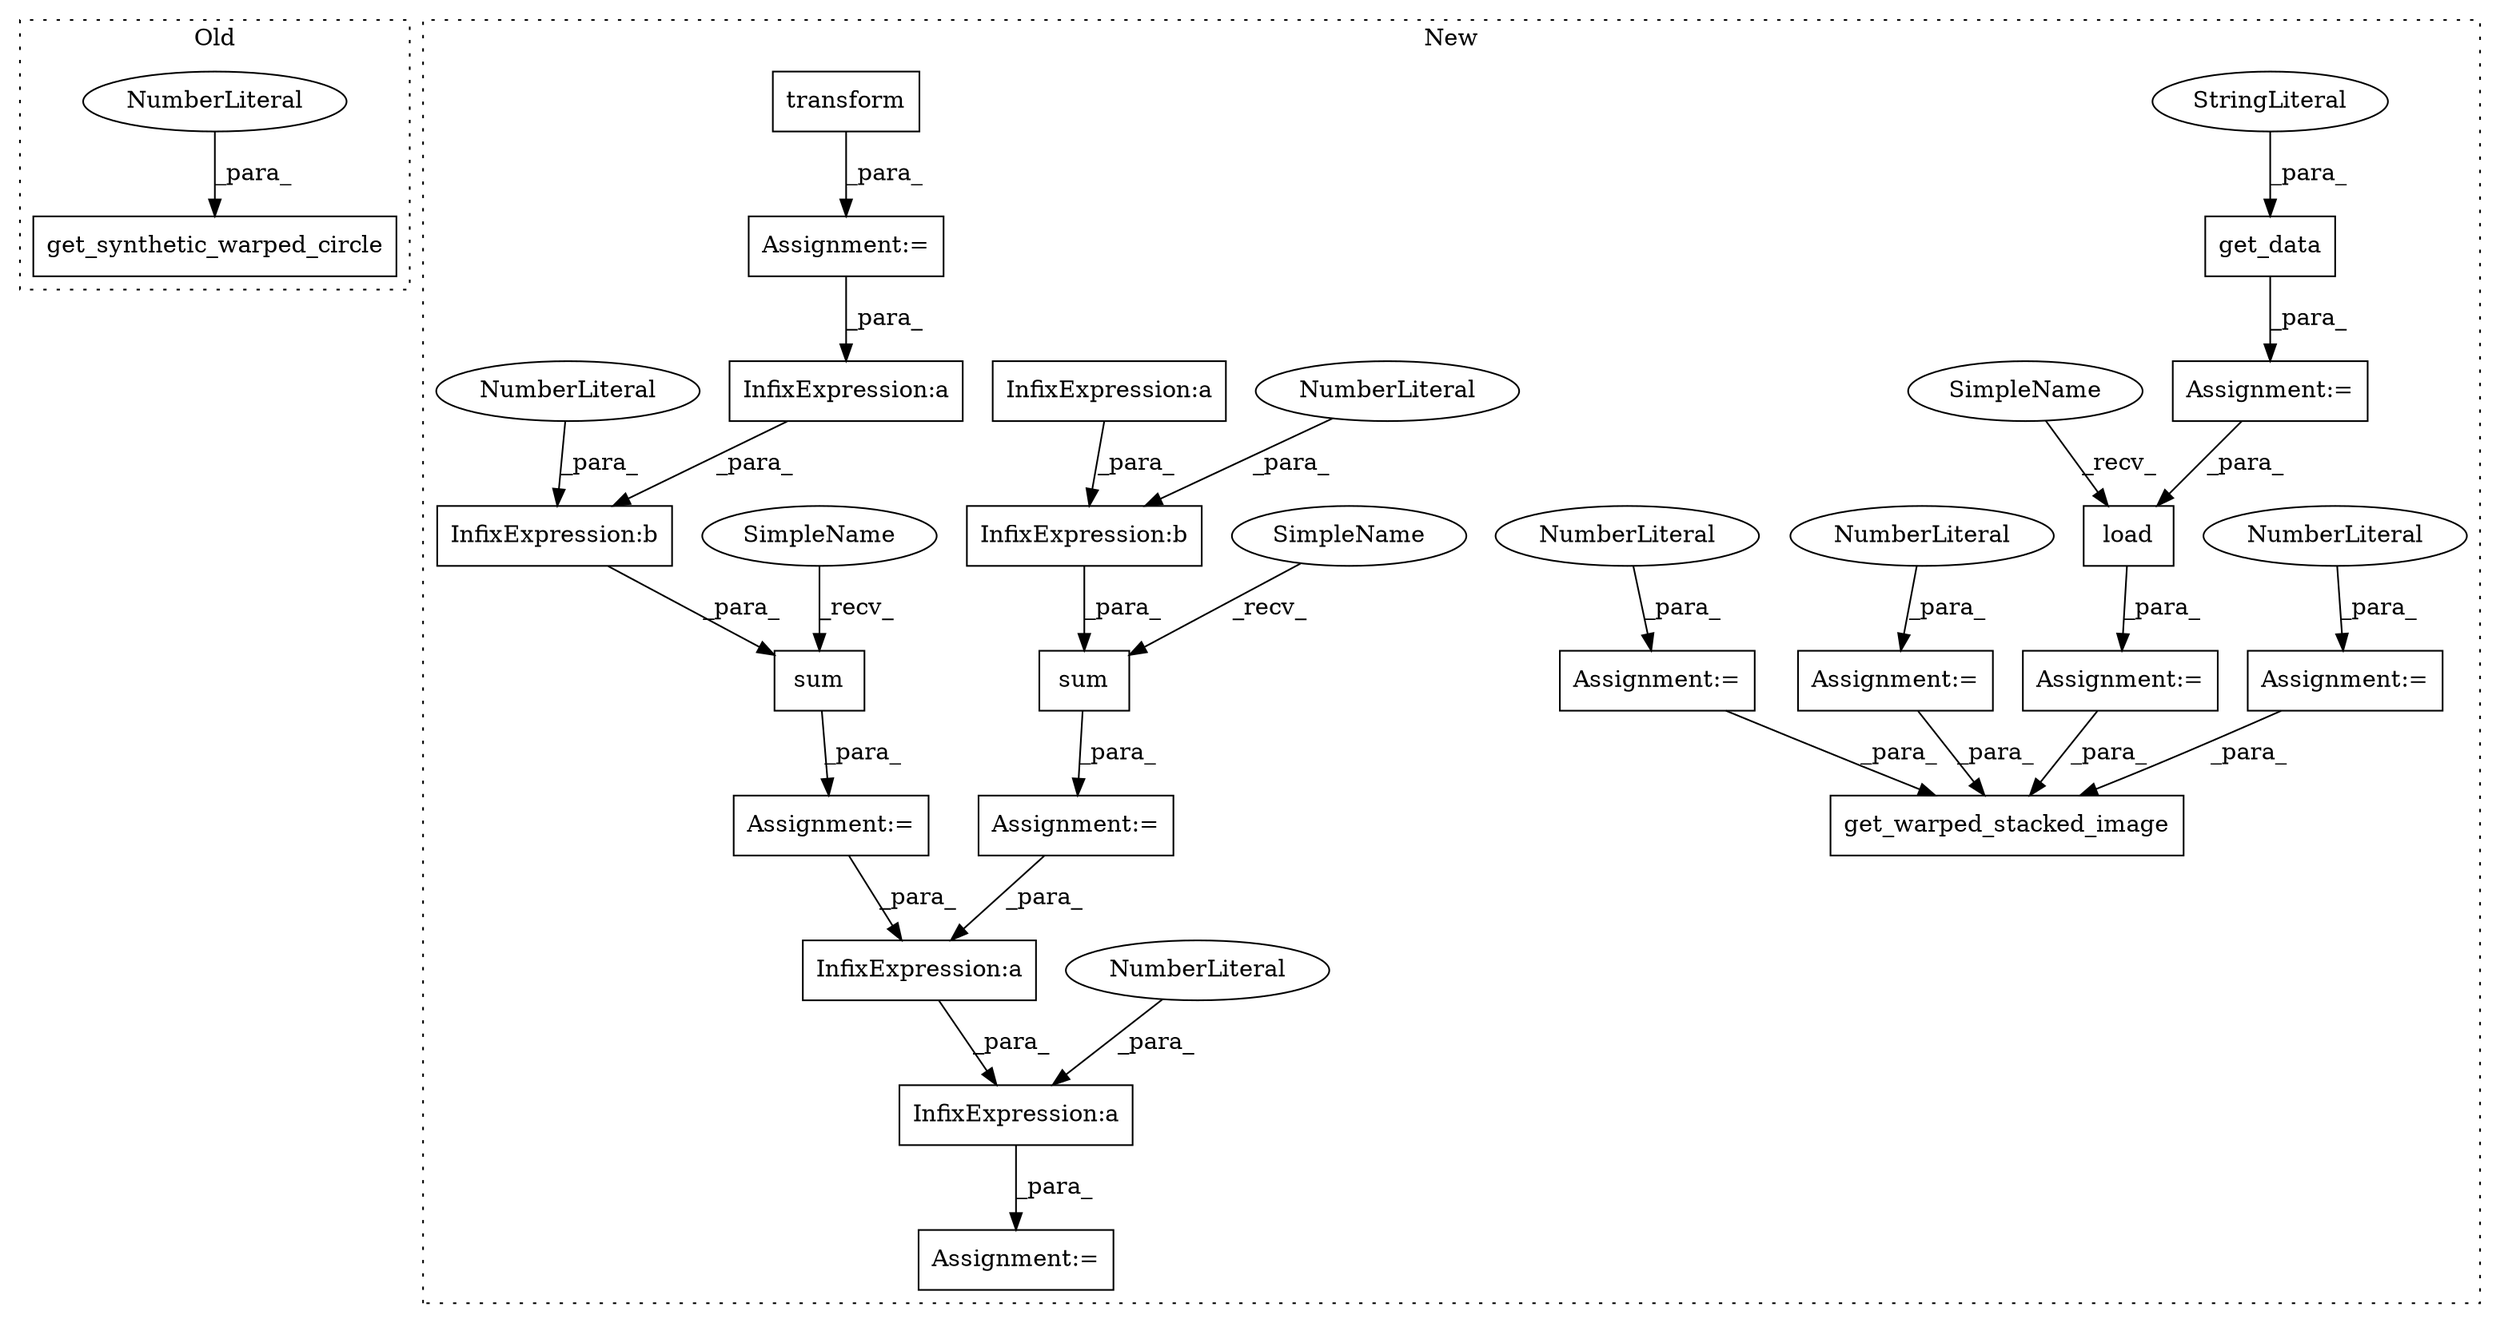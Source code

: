digraph G {
subgraph cluster0 {
1 [label="get_synthetic_warped_circle" a="32" s="31105,31134" l="28,1" shape="box"];
3 [label="NumberLiteral" a="34" s="31133" l="1" shape="ellipse"];
label = "Old";
style="dotted";
}
subgraph cluster1 {
2 [label="load" a="32" s="29584,29594" l="5,1" shape="box"];
4 [label="get_data" a="32" s="29503,29530" l="9,1" shape="box"];
5 [label="get_warped_stacked_image" a="32" s="29633,29675" l="25,1" shape="box"];
6 [label="Assignment:=" a="7" s="29553" l="1" shape="box"];
7 [label="NumberLiteral" a="34" s="29554" l="3" shape="ellipse"];
8 [label="StringLiteral" a="45" s="29512" l="18" shape="ellipse"];
9 [label="Assignment:=" a="7" s="29502" l="1" shape="box"];
10 [label="Assignment:=" a="7" s="29577" l="1" shape="box"];
11 [label="Assignment:=" a="7" s="29564" l="1" shape="box"];
12 [label="NumberLiteral" a="34" s="29565" l="1" shape="ellipse"];
13 [label="Assignment:=" a="7" s="29544" l="1" shape="box"];
14 [label="NumberLiteral" a="34" s="29545" l="1" shape="ellipse"];
15 [label="sum" a="32" s="30251,30276" l="4,1" shape="box"];
16 [label="InfixExpression:a" a="27" s="30295" l="3" shape="box"];
17 [label="InfixExpression:a" a="27" s="30211" l="3" shape="box"];
18 [label="InfixExpression:a" a="27" s="30311" l="3" shape="box"];
19 [label="InfixExpression:a" a="27" s="30262" l="3" shape="box"];
20 [label="transform" a="32" s="30155,30171" l="10,1" shape="box"];
21 [label="InfixExpression:b" a="27" s="30221" l="3" shape="box"];
22 [label="InfixExpression:b" a="27" s="30272" l="3" shape="box"];
23 [label="NumberLiteral" a="34" s="30224" l="1" shape="ellipse"];
24 [label="NumberLiteral" a="34" s="30292" l="3" shape="ellipse"];
25 [label="NumberLiteral" a="34" s="30275" l="1" shape="ellipse"];
26 [label="sum" a="32" s="30200,30225" l="4,1" shape="box"];
27 [label="Assignment:=" a="7" s="30290" l="1" shape="box"];
28 [label="Assignment:=" a="7" s="30146" l="1" shape="box"];
29 [label="Assignment:=" a="7" s="30193" l="1" shape="box"];
30 [label="Assignment:=" a="7" s="30244" l="1" shape="box"];
31 [label="SimpleName" a="42" s="29578" l="5" shape="ellipse"];
32 [label="SimpleName" a="42" s="30245" l="5" shape="ellipse"];
33 [label="SimpleName" a="42" s="30194" l="5" shape="ellipse"];
label = "New";
style="dotted";
}
2 -> 10 [label="_para_"];
3 -> 1 [label="_para_"];
4 -> 9 [label="_para_"];
6 -> 5 [label="_para_"];
7 -> 6 [label="_para_"];
8 -> 4 [label="_para_"];
9 -> 2 [label="_para_"];
10 -> 5 [label="_para_"];
11 -> 5 [label="_para_"];
12 -> 11 [label="_para_"];
13 -> 5 [label="_para_"];
14 -> 13 [label="_para_"];
15 -> 30 [label="_para_"];
16 -> 27 [label="_para_"];
17 -> 21 [label="_para_"];
18 -> 16 [label="_para_"];
19 -> 22 [label="_para_"];
20 -> 28 [label="_para_"];
21 -> 26 [label="_para_"];
22 -> 15 [label="_para_"];
23 -> 21 [label="_para_"];
24 -> 16 [label="_para_"];
25 -> 22 [label="_para_"];
26 -> 29 [label="_para_"];
28 -> 19 [label="_para_"];
29 -> 18 [label="_para_"];
30 -> 18 [label="_para_"];
31 -> 2 [label="_recv_"];
32 -> 15 [label="_recv_"];
33 -> 26 [label="_recv_"];
}